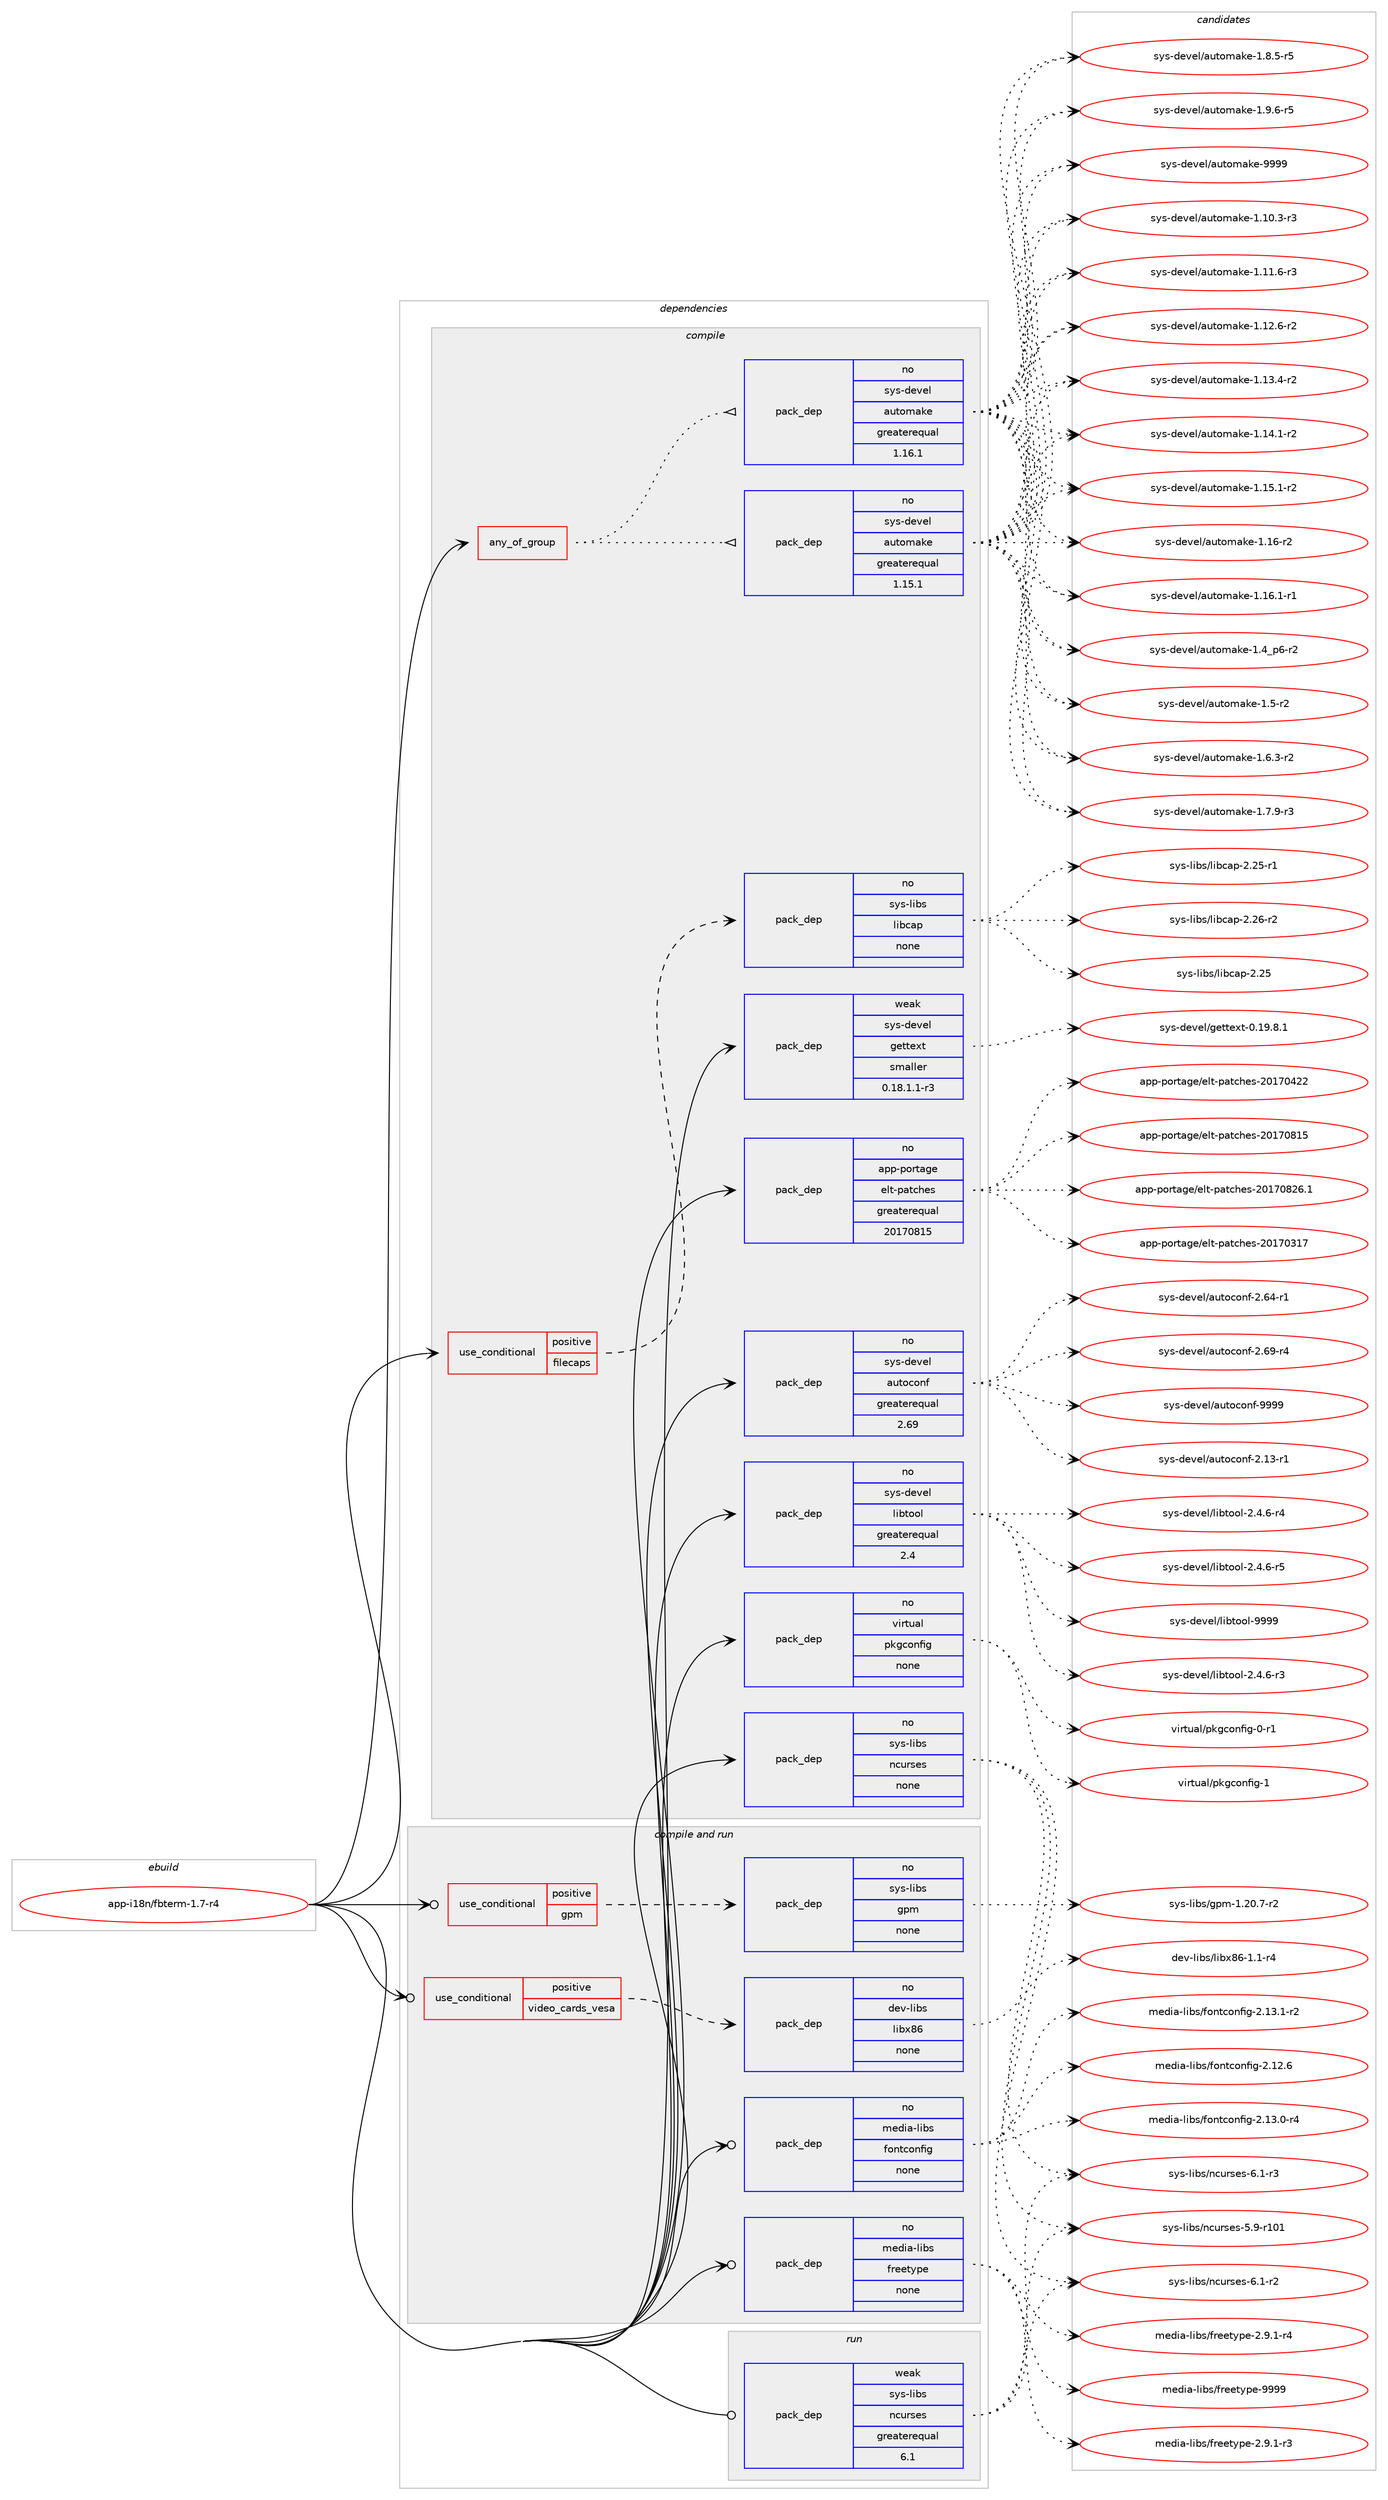 digraph prolog {

# *************
# Graph options
# *************

newrank=true;
concentrate=true;
compound=true;
graph [rankdir=LR,fontname=Helvetica,fontsize=10,ranksep=1.5];#, ranksep=2.5, nodesep=0.2];
edge  [arrowhead=vee];
node  [fontname=Helvetica,fontsize=10];

# **********
# The ebuild
# **********

subgraph cluster_leftcol {
color=gray;
rank=same;
label=<<i>ebuild</i>>;
id [label="app-i18n/fbterm-1.7-r4", color=red, width=4, href="../app-i18n/fbterm-1.7-r4.svg"];
}

# ****************
# The dependencies
# ****************

subgraph cluster_midcol {
color=gray;
label=<<i>dependencies</i>>;
subgraph cluster_compile {
fillcolor="#eeeeee";
style=filled;
label=<<i>compile</i>>;
subgraph any19559 {
dependency1294383 [label=<<TABLE BORDER="0" CELLBORDER="1" CELLSPACING="0" CELLPADDING="4"><TR><TD CELLPADDING="10">any_of_group</TD></TR></TABLE>>, shape=none, color=red];subgraph pack921818 {
dependency1294384 [label=<<TABLE BORDER="0" CELLBORDER="1" CELLSPACING="0" CELLPADDING="4" WIDTH="220"><TR><TD ROWSPAN="6" CELLPADDING="30">pack_dep</TD></TR><TR><TD WIDTH="110">no</TD></TR><TR><TD>sys-devel</TD></TR><TR><TD>automake</TD></TR><TR><TD>greaterequal</TD></TR><TR><TD>1.16.1</TD></TR></TABLE>>, shape=none, color=blue];
}
dependency1294383:e -> dependency1294384:w [weight=20,style="dotted",arrowhead="oinv"];
subgraph pack921819 {
dependency1294385 [label=<<TABLE BORDER="0" CELLBORDER="1" CELLSPACING="0" CELLPADDING="4" WIDTH="220"><TR><TD ROWSPAN="6" CELLPADDING="30">pack_dep</TD></TR><TR><TD WIDTH="110">no</TD></TR><TR><TD>sys-devel</TD></TR><TR><TD>automake</TD></TR><TR><TD>greaterequal</TD></TR><TR><TD>1.15.1</TD></TR></TABLE>>, shape=none, color=blue];
}
dependency1294383:e -> dependency1294385:w [weight=20,style="dotted",arrowhead="oinv"];
}
id:e -> dependency1294383:w [weight=20,style="solid",arrowhead="vee"];
subgraph cond352468 {
dependency1294386 [label=<<TABLE BORDER="0" CELLBORDER="1" CELLSPACING="0" CELLPADDING="4"><TR><TD ROWSPAN="3" CELLPADDING="10">use_conditional</TD></TR><TR><TD>positive</TD></TR><TR><TD>filecaps</TD></TR></TABLE>>, shape=none, color=red];
subgraph pack921820 {
dependency1294387 [label=<<TABLE BORDER="0" CELLBORDER="1" CELLSPACING="0" CELLPADDING="4" WIDTH="220"><TR><TD ROWSPAN="6" CELLPADDING="30">pack_dep</TD></TR><TR><TD WIDTH="110">no</TD></TR><TR><TD>sys-libs</TD></TR><TR><TD>libcap</TD></TR><TR><TD>none</TD></TR><TR><TD></TD></TR></TABLE>>, shape=none, color=blue];
}
dependency1294386:e -> dependency1294387:w [weight=20,style="dashed",arrowhead="vee"];
}
id:e -> dependency1294386:w [weight=20,style="solid",arrowhead="vee"];
subgraph pack921821 {
dependency1294388 [label=<<TABLE BORDER="0" CELLBORDER="1" CELLSPACING="0" CELLPADDING="4" WIDTH="220"><TR><TD ROWSPAN="6" CELLPADDING="30">pack_dep</TD></TR><TR><TD WIDTH="110">no</TD></TR><TR><TD>app-portage</TD></TR><TR><TD>elt-patches</TD></TR><TR><TD>greaterequal</TD></TR><TR><TD>20170815</TD></TR></TABLE>>, shape=none, color=blue];
}
id:e -> dependency1294388:w [weight=20,style="solid",arrowhead="vee"];
subgraph pack921822 {
dependency1294389 [label=<<TABLE BORDER="0" CELLBORDER="1" CELLSPACING="0" CELLPADDING="4" WIDTH="220"><TR><TD ROWSPAN="6" CELLPADDING="30">pack_dep</TD></TR><TR><TD WIDTH="110">no</TD></TR><TR><TD>sys-devel</TD></TR><TR><TD>autoconf</TD></TR><TR><TD>greaterequal</TD></TR><TR><TD>2.69</TD></TR></TABLE>>, shape=none, color=blue];
}
id:e -> dependency1294389:w [weight=20,style="solid",arrowhead="vee"];
subgraph pack921823 {
dependency1294390 [label=<<TABLE BORDER="0" CELLBORDER="1" CELLSPACING="0" CELLPADDING="4" WIDTH="220"><TR><TD ROWSPAN="6" CELLPADDING="30">pack_dep</TD></TR><TR><TD WIDTH="110">no</TD></TR><TR><TD>sys-devel</TD></TR><TR><TD>libtool</TD></TR><TR><TD>greaterequal</TD></TR><TR><TD>2.4</TD></TR></TABLE>>, shape=none, color=blue];
}
id:e -> dependency1294390:w [weight=20,style="solid",arrowhead="vee"];
subgraph pack921824 {
dependency1294391 [label=<<TABLE BORDER="0" CELLBORDER="1" CELLSPACING="0" CELLPADDING="4" WIDTH="220"><TR><TD ROWSPAN="6" CELLPADDING="30">pack_dep</TD></TR><TR><TD WIDTH="110">no</TD></TR><TR><TD>sys-libs</TD></TR><TR><TD>ncurses</TD></TR><TR><TD>none</TD></TR><TR><TD></TD></TR></TABLE>>, shape=none, color=blue];
}
id:e -> dependency1294391:w [weight=20,style="solid",arrowhead="vee"];
subgraph pack921825 {
dependency1294392 [label=<<TABLE BORDER="0" CELLBORDER="1" CELLSPACING="0" CELLPADDING="4" WIDTH="220"><TR><TD ROWSPAN="6" CELLPADDING="30">pack_dep</TD></TR><TR><TD WIDTH="110">no</TD></TR><TR><TD>virtual</TD></TR><TR><TD>pkgconfig</TD></TR><TR><TD>none</TD></TR><TR><TD></TD></TR></TABLE>>, shape=none, color=blue];
}
id:e -> dependency1294392:w [weight=20,style="solid",arrowhead="vee"];
subgraph pack921826 {
dependency1294393 [label=<<TABLE BORDER="0" CELLBORDER="1" CELLSPACING="0" CELLPADDING="4" WIDTH="220"><TR><TD ROWSPAN="6" CELLPADDING="30">pack_dep</TD></TR><TR><TD WIDTH="110">weak</TD></TR><TR><TD>sys-devel</TD></TR><TR><TD>gettext</TD></TR><TR><TD>smaller</TD></TR><TR><TD>0.18.1.1-r3</TD></TR></TABLE>>, shape=none, color=blue];
}
id:e -> dependency1294393:w [weight=20,style="solid",arrowhead="vee"];
}
subgraph cluster_compileandrun {
fillcolor="#eeeeee";
style=filled;
label=<<i>compile and run</i>>;
subgraph cond352469 {
dependency1294394 [label=<<TABLE BORDER="0" CELLBORDER="1" CELLSPACING="0" CELLPADDING="4"><TR><TD ROWSPAN="3" CELLPADDING="10">use_conditional</TD></TR><TR><TD>positive</TD></TR><TR><TD>gpm</TD></TR></TABLE>>, shape=none, color=red];
subgraph pack921827 {
dependency1294395 [label=<<TABLE BORDER="0" CELLBORDER="1" CELLSPACING="0" CELLPADDING="4" WIDTH="220"><TR><TD ROWSPAN="6" CELLPADDING="30">pack_dep</TD></TR><TR><TD WIDTH="110">no</TD></TR><TR><TD>sys-libs</TD></TR><TR><TD>gpm</TD></TR><TR><TD>none</TD></TR><TR><TD></TD></TR></TABLE>>, shape=none, color=blue];
}
dependency1294394:e -> dependency1294395:w [weight=20,style="dashed",arrowhead="vee"];
}
id:e -> dependency1294394:w [weight=20,style="solid",arrowhead="odotvee"];
subgraph cond352470 {
dependency1294396 [label=<<TABLE BORDER="0" CELLBORDER="1" CELLSPACING="0" CELLPADDING="4"><TR><TD ROWSPAN="3" CELLPADDING="10">use_conditional</TD></TR><TR><TD>positive</TD></TR><TR><TD>video_cards_vesa</TD></TR></TABLE>>, shape=none, color=red];
subgraph pack921828 {
dependency1294397 [label=<<TABLE BORDER="0" CELLBORDER="1" CELLSPACING="0" CELLPADDING="4" WIDTH="220"><TR><TD ROWSPAN="6" CELLPADDING="30">pack_dep</TD></TR><TR><TD WIDTH="110">no</TD></TR><TR><TD>dev-libs</TD></TR><TR><TD>libx86</TD></TR><TR><TD>none</TD></TR><TR><TD></TD></TR></TABLE>>, shape=none, color=blue];
}
dependency1294396:e -> dependency1294397:w [weight=20,style="dashed",arrowhead="vee"];
}
id:e -> dependency1294396:w [weight=20,style="solid",arrowhead="odotvee"];
subgraph pack921829 {
dependency1294398 [label=<<TABLE BORDER="0" CELLBORDER="1" CELLSPACING="0" CELLPADDING="4" WIDTH="220"><TR><TD ROWSPAN="6" CELLPADDING="30">pack_dep</TD></TR><TR><TD WIDTH="110">no</TD></TR><TR><TD>media-libs</TD></TR><TR><TD>fontconfig</TD></TR><TR><TD>none</TD></TR><TR><TD></TD></TR></TABLE>>, shape=none, color=blue];
}
id:e -> dependency1294398:w [weight=20,style="solid",arrowhead="odotvee"];
subgraph pack921830 {
dependency1294399 [label=<<TABLE BORDER="0" CELLBORDER="1" CELLSPACING="0" CELLPADDING="4" WIDTH="220"><TR><TD ROWSPAN="6" CELLPADDING="30">pack_dep</TD></TR><TR><TD WIDTH="110">no</TD></TR><TR><TD>media-libs</TD></TR><TR><TD>freetype</TD></TR><TR><TD>none</TD></TR><TR><TD></TD></TR></TABLE>>, shape=none, color=blue];
}
id:e -> dependency1294399:w [weight=20,style="solid",arrowhead="odotvee"];
}
subgraph cluster_run {
fillcolor="#eeeeee";
style=filled;
label=<<i>run</i>>;
subgraph pack921831 {
dependency1294400 [label=<<TABLE BORDER="0" CELLBORDER="1" CELLSPACING="0" CELLPADDING="4" WIDTH="220"><TR><TD ROWSPAN="6" CELLPADDING="30">pack_dep</TD></TR><TR><TD WIDTH="110">weak</TD></TR><TR><TD>sys-libs</TD></TR><TR><TD>ncurses</TD></TR><TR><TD>greaterequal</TD></TR><TR><TD>6.1</TD></TR></TABLE>>, shape=none, color=blue];
}
id:e -> dependency1294400:w [weight=20,style="solid",arrowhead="odot"];
}
}

# **************
# The candidates
# **************

subgraph cluster_choices {
rank=same;
color=gray;
label=<<i>candidates</i>>;

subgraph choice921818 {
color=black;
nodesep=1;
choice11512111545100101118101108479711711611110997107101454946494846514511451 [label="sys-devel/automake-1.10.3-r3", color=red, width=4,href="../sys-devel/automake-1.10.3-r3.svg"];
choice11512111545100101118101108479711711611110997107101454946494946544511451 [label="sys-devel/automake-1.11.6-r3", color=red, width=4,href="../sys-devel/automake-1.11.6-r3.svg"];
choice11512111545100101118101108479711711611110997107101454946495046544511450 [label="sys-devel/automake-1.12.6-r2", color=red, width=4,href="../sys-devel/automake-1.12.6-r2.svg"];
choice11512111545100101118101108479711711611110997107101454946495146524511450 [label="sys-devel/automake-1.13.4-r2", color=red, width=4,href="../sys-devel/automake-1.13.4-r2.svg"];
choice11512111545100101118101108479711711611110997107101454946495246494511450 [label="sys-devel/automake-1.14.1-r2", color=red, width=4,href="../sys-devel/automake-1.14.1-r2.svg"];
choice11512111545100101118101108479711711611110997107101454946495346494511450 [label="sys-devel/automake-1.15.1-r2", color=red, width=4,href="../sys-devel/automake-1.15.1-r2.svg"];
choice1151211154510010111810110847971171161111099710710145494649544511450 [label="sys-devel/automake-1.16-r2", color=red, width=4,href="../sys-devel/automake-1.16-r2.svg"];
choice11512111545100101118101108479711711611110997107101454946495446494511449 [label="sys-devel/automake-1.16.1-r1", color=red, width=4,href="../sys-devel/automake-1.16.1-r1.svg"];
choice115121115451001011181011084797117116111109971071014549465295112544511450 [label="sys-devel/automake-1.4_p6-r2", color=red, width=4,href="../sys-devel/automake-1.4_p6-r2.svg"];
choice11512111545100101118101108479711711611110997107101454946534511450 [label="sys-devel/automake-1.5-r2", color=red, width=4,href="../sys-devel/automake-1.5-r2.svg"];
choice115121115451001011181011084797117116111109971071014549465446514511450 [label="sys-devel/automake-1.6.3-r2", color=red, width=4,href="../sys-devel/automake-1.6.3-r2.svg"];
choice115121115451001011181011084797117116111109971071014549465546574511451 [label="sys-devel/automake-1.7.9-r3", color=red, width=4,href="../sys-devel/automake-1.7.9-r3.svg"];
choice115121115451001011181011084797117116111109971071014549465646534511453 [label="sys-devel/automake-1.8.5-r5", color=red, width=4,href="../sys-devel/automake-1.8.5-r5.svg"];
choice115121115451001011181011084797117116111109971071014549465746544511453 [label="sys-devel/automake-1.9.6-r5", color=red, width=4,href="../sys-devel/automake-1.9.6-r5.svg"];
choice115121115451001011181011084797117116111109971071014557575757 [label="sys-devel/automake-9999", color=red, width=4,href="../sys-devel/automake-9999.svg"];
dependency1294384:e -> choice11512111545100101118101108479711711611110997107101454946494846514511451:w [style=dotted,weight="100"];
dependency1294384:e -> choice11512111545100101118101108479711711611110997107101454946494946544511451:w [style=dotted,weight="100"];
dependency1294384:e -> choice11512111545100101118101108479711711611110997107101454946495046544511450:w [style=dotted,weight="100"];
dependency1294384:e -> choice11512111545100101118101108479711711611110997107101454946495146524511450:w [style=dotted,weight="100"];
dependency1294384:e -> choice11512111545100101118101108479711711611110997107101454946495246494511450:w [style=dotted,weight="100"];
dependency1294384:e -> choice11512111545100101118101108479711711611110997107101454946495346494511450:w [style=dotted,weight="100"];
dependency1294384:e -> choice1151211154510010111810110847971171161111099710710145494649544511450:w [style=dotted,weight="100"];
dependency1294384:e -> choice11512111545100101118101108479711711611110997107101454946495446494511449:w [style=dotted,weight="100"];
dependency1294384:e -> choice115121115451001011181011084797117116111109971071014549465295112544511450:w [style=dotted,weight="100"];
dependency1294384:e -> choice11512111545100101118101108479711711611110997107101454946534511450:w [style=dotted,weight="100"];
dependency1294384:e -> choice115121115451001011181011084797117116111109971071014549465446514511450:w [style=dotted,weight="100"];
dependency1294384:e -> choice115121115451001011181011084797117116111109971071014549465546574511451:w [style=dotted,weight="100"];
dependency1294384:e -> choice115121115451001011181011084797117116111109971071014549465646534511453:w [style=dotted,weight="100"];
dependency1294384:e -> choice115121115451001011181011084797117116111109971071014549465746544511453:w [style=dotted,weight="100"];
dependency1294384:e -> choice115121115451001011181011084797117116111109971071014557575757:w [style=dotted,weight="100"];
}
subgraph choice921819 {
color=black;
nodesep=1;
choice11512111545100101118101108479711711611110997107101454946494846514511451 [label="sys-devel/automake-1.10.3-r3", color=red, width=4,href="../sys-devel/automake-1.10.3-r3.svg"];
choice11512111545100101118101108479711711611110997107101454946494946544511451 [label="sys-devel/automake-1.11.6-r3", color=red, width=4,href="../sys-devel/automake-1.11.6-r3.svg"];
choice11512111545100101118101108479711711611110997107101454946495046544511450 [label="sys-devel/automake-1.12.6-r2", color=red, width=4,href="../sys-devel/automake-1.12.6-r2.svg"];
choice11512111545100101118101108479711711611110997107101454946495146524511450 [label="sys-devel/automake-1.13.4-r2", color=red, width=4,href="../sys-devel/automake-1.13.4-r2.svg"];
choice11512111545100101118101108479711711611110997107101454946495246494511450 [label="sys-devel/automake-1.14.1-r2", color=red, width=4,href="../sys-devel/automake-1.14.1-r2.svg"];
choice11512111545100101118101108479711711611110997107101454946495346494511450 [label="sys-devel/automake-1.15.1-r2", color=red, width=4,href="../sys-devel/automake-1.15.1-r2.svg"];
choice1151211154510010111810110847971171161111099710710145494649544511450 [label="sys-devel/automake-1.16-r2", color=red, width=4,href="../sys-devel/automake-1.16-r2.svg"];
choice11512111545100101118101108479711711611110997107101454946495446494511449 [label="sys-devel/automake-1.16.1-r1", color=red, width=4,href="../sys-devel/automake-1.16.1-r1.svg"];
choice115121115451001011181011084797117116111109971071014549465295112544511450 [label="sys-devel/automake-1.4_p6-r2", color=red, width=4,href="../sys-devel/automake-1.4_p6-r2.svg"];
choice11512111545100101118101108479711711611110997107101454946534511450 [label="sys-devel/automake-1.5-r2", color=red, width=4,href="../sys-devel/automake-1.5-r2.svg"];
choice115121115451001011181011084797117116111109971071014549465446514511450 [label="sys-devel/automake-1.6.3-r2", color=red, width=4,href="../sys-devel/automake-1.6.3-r2.svg"];
choice115121115451001011181011084797117116111109971071014549465546574511451 [label="sys-devel/automake-1.7.9-r3", color=red, width=4,href="../sys-devel/automake-1.7.9-r3.svg"];
choice115121115451001011181011084797117116111109971071014549465646534511453 [label="sys-devel/automake-1.8.5-r5", color=red, width=4,href="../sys-devel/automake-1.8.5-r5.svg"];
choice115121115451001011181011084797117116111109971071014549465746544511453 [label="sys-devel/automake-1.9.6-r5", color=red, width=4,href="../sys-devel/automake-1.9.6-r5.svg"];
choice115121115451001011181011084797117116111109971071014557575757 [label="sys-devel/automake-9999", color=red, width=4,href="../sys-devel/automake-9999.svg"];
dependency1294385:e -> choice11512111545100101118101108479711711611110997107101454946494846514511451:w [style=dotted,weight="100"];
dependency1294385:e -> choice11512111545100101118101108479711711611110997107101454946494946544511451:w [style=dotted,weight="100"];
dependency1294385:e -> choice11512111545100101118101108479711711611110997107101454946495046544511450:w [style=dotted,weight="100"];
dependency1294385:e -> choice11512111545100101118101108479711711611110997107101454946495146524511450:w [style=dotted,weight="100"];
dependency1294385:e -> choice11512111545100101118101108479711711611110997107101454946495246494511450:w [style=dotted,weight="100"];
dependency1294385:e -> choice11512111545100101118101108479711711611110997107101454946495346494511450:w [style=dotted,weight="100"];
dependency1294385:e -> choice1151211154510010111810110847971171161111099710710145494649544511450:w [style=dotted,weight="100"];
dependency1294385:e -> choice11512111545100101118101108479711711611110997107101454946495446494511449:w [style=dotted,weight="100"];
dependency1294385:e -> choice115121115451001011181011084797117116111109971071014549465295112544511450:w [style=dotted,weight="100"];
dependency1294385:e -> choice11512111545100101118101108479711711611110997107101454946534511450:w [style=dotted,weight="100"];
dependency1294385:e -> choice115121115451001011181011084797117116111109971071014549465446514511450:w [style=dotted,weight="100"];
dependency1294385:e -> choice115121115451001011181011084797117116111109971071014549465546574511451:w [style=dotted,weight="100"];
dependency1294385:e -> choice115121115451001011181011084797117116111109971071014549465646534511453:w [style=dotted,weight="100"];
dependency1294385:e -> choice115121115451001011181011084797117116111109971071014549465746544511453:w [style=dotted,weight="100"];
dependency1294385:e -> choice115121115451001011181011084797117116111109971071014557575757:w [style=dotted,weight="100"];
}
subgraph choice921820 {
color=black;
nodesep=1;
choice1151211154510810598115471081059899971124550465053 [label="sys-libs/libcap-2.25", color=red, width=4,href="../sys-libs/libcap-2.25.svg"];
choice11512111545108105981154710810598999711245504650534511449 [label="sys-libs/libcap-2.25-r1", color=red, width=4,href="../sys-libs/libcap-2.25-r1.svg"];
choice11512111545108105981154710810598999711245504650544511450 [label="sys-libs/libcap-2.26-r2", color=red, width=4,href="../sys-libs/libcap-2.26-r2.svg"];
dependency1294387:e -> choice1151211154510810598115471081059899971124550465053:w [style=dotted,weight="100"];
dependency1294387:e -> choice11512111545108105981154710810598999711245504650534511449:w [style=dotted,weight="100"];
dependency1294387:e -> choice11512111545108105981154710810598999711245504650544511450:w [style=dotted,weight="100"];
}
subgraph choice921821 {
color=black;
nodesep=1;
choice97112112451121111141169710310147101108116451129711699104101115455048495548514955 [label="app-portage/elt-patches-20170317", color=red, width=4,href="../app-portage/elt-patches-20170317.svg"];
choice97112112451121111141169710310147101108116451129711699104101115455048495548525050 [label="app-portage/elt-patches-20170422", color=red, width=4,href="../app-portage/elt-patches-20170422.svg"];
choice97112112451121111141169710310147101108116451129711699104101115455048495548564953 [label="app-portage/elt-patches-20170815", color=red, width=4,href="../app-portage/elt-patches-20170815.svg"];
choice971121124511211111411697103101471011081164511297116991041011154550484955485650544649 [label="app-portage/elt-patches-20170826.1", color=red, width=4,href="../app-portage/elt-patches-20170826.1.svg"];
dependency1294388:e -> choice97112112451121111141169710310147101108116451129711699104101115455048495548514955:w [style=dotted,weight="100"];
dependency1294388:e -> choice97112112451121111141169710310147101108116451129711699104101115455048495548525050:w [style=dotted,weight="100"];
dependency1294388:e -> choice97112112451121111141169710310147101108116451129711699104101115455048495548564953:w [style=dotted,weight="100"];
dependency1294388:e -> choice971121124511211111411697103101471011081164511297116991041011154550484955485650544649:w [style=dotted,weight="100"];
}
subgraph choice921822 {
color=black;
nodesep=1;
choice1151211154510010111810110847971171161119911111010245504649514511449 [label="sys-devel/autoconf-2.13-r1", color=red, width=4,href="../sys-devel/autoconf-2.13-r1.svg"];
choice1151211154510010111810110847971171161119911111010245504654524511449 [label="sys-devel/autoconf-2.64-r1", color=red, width=4,href="../sys-devel/autoconf-2.64-r1.svg"];
choice1151211154510010111810110847971171161119911111010245504654574511452 [label="sys-devel/autoconf-2.69-r4", color=red, width=4,href="../sys-devel/autoconf-2.69-r4.svg"];
choice115121115451001011181011084797117116111991111101024557575757 [label="sys-devel/autoconf-9999", color=red, width=4,href="../sys-devel/autoconf-9999.svg"];
dependency1294389:e -> choice1151211154510010111810110847971171161119911111010245504649514511449:w [style=dotted,weight="100"];
dependency1294389:e -> choice1151211154510010111810110847971171161119911111010245504654524511449:w [style=dotted,weight="100"];
dependency1294389:e -> choice1151211154510010111810110847971171161119911111010245504654574511452:w [style=dotted,weight="100"];
dependency1294389:e -> choice115121115451001011181011084797117116111991111101024557575757:w [style=dotted,weight="100"];
}
subgraph choice921823 {
color=black;
nodesep=1;
choice1151211154510010111810110847108105981161111111084550465246544511451 [label="sys-devel/libtool-2.4.6-r3", color=red, width=4,href="../sys-devel/libtool-2.4.6-r3.svg"];
choice1151211154510010111810110847108105981161111111084550465246544511452 [label="sys-devel/libtool-2.4.6-r4", color=red, width=4,href="../sys-devel/libtool-2.4.6-r4.svg"];
choice1151211154510010111810110847108105981161111111084550465246544511453 [label="sys-devel/libtool-2.4.6-r5", color=red, width=4,href="../sys-devel/libtool-2.4.6-r5.svg"];
choice1151211154510010111810110847108105981161111111084557575757 [label="sys-devel/libtool-9999", color=red, width=4,href="../sys-devel/libtool-9999.svg"];
dependency1294390:e -> choice1151211154510010111810110847108105981161111111084550465246544511451:w [style=dotted,weight="100"];
dependency1294390:e -> choice1151211154510010111810110847108105981161111111084550465246544511452:w [style=dotted,weight="100"];
dependency1294390:e -> choice1151211154510010111810110847108105981161111111084550465246544511453:w [style=dotted,weight="100"];
dependency1294390:e -> choice1151211154510010111810110847108105981161111111084557575757:w [style=dotted,weight="100"];
}
subgraph choice921824 {
color=black;
nodesep=1;
choice115121115451081059811547110991171141151011154553465745114494849 [label="sys-libs/ncurses-5.9-r101", color=red, width=4,href="../sys-libs/ncurses-5.9-r101.svg"];
choice11512111545108105981154711099117114115101115455446494511450 [label="sys-libs/ncurses-6.1-r2", color=red, width=4,href="../sys-libs/ncurses-6.1-r2.svg"];
choice11512111545108105981154711099117114115101115455446494511451 [label="sys-libs/ncurses-6.1-r3", color=red, width=4,href="../sys-libs/ncurses-6.1-r3.svg"];
dependency1294391:e -> choice115121115451081059811547110991171141151011154553465745114494849:w [style=dotted,weight="100"];
dependency1294391:e -> choice11512111545108105981154711099117114115101115455446494511450:w [style=dotted,weight="100"];
dependency1294391:e -> choice11512111545108105981154711099117114115101115455446494511451:w [style=dotted,weight="100"];
}
subgraph choice921825 {
color=black;
nodesep=1;
choice11810511411611797108471121071039911111010210510345484511449 [label="virtual/pkgconfig-0-r1", color=red, width=4,href="../virtual/pkgconfig-0-r1.svg"];
choice1181051141161179710847112107103991111101021051034549 [label="virtual/pkgconfig-1", color=red, width=4,href="../virtual/pkgconfig-1.svg"];
dependency1294392:e -> choice11810511411611797108471121071039911111010210510345484511449:w [style=dotted,weight="100"];
dependency1294392:e -> choice1181051141161179710847112107103991111101021051034549:w [style=dotted,weight="100"];
}
subgraph choice921826 {
color=black;
nodesep=1;
choice1151211154510010111810110847103101116116101120116454846495746564649 [label="sys-devel/gettext-0.19.8.1", color=red, width=4,href="../sys-devel/gettext-0.19.8.1.svg"];
dependency1294393:e -> choice1151211154510010111810110847103101116116101120116454846495746564649:w [style=dotted,weight="100"];
}
subgraph choice921827 {
color=black;
nodesep=1;
choice115121115451081059811547103112109454946504846554511450 [label="sys-libs/gpm-1.20.7-r2", color=red, width=4,href="../sys-libs/gpm-1.20.7-r2.svg"];
dependency1294395:e -> choice115121115451081059811547103112109454946504846554511450:w [style=dotted,weight="100"];
}
subgraph choice921828 {
color=black;
nodesep=1;
choice100101118451081059811547108105981205654454946494511452 [label="dev-libs/libx86-1.1-r4", color=red, width=4,href="../dev-libs/libx86-1.1-r4.svg"];
dependency1294397:e -> choice100101118451081059811547108105981205654454946494511452:w [style=dotted,weight="100"];
}
subgraph choice921829 {
color=black;
nodesep=1;
choice109101100105974510810598115471021111101169911111010210510345504649504654 [label="media-libs/fontconfig-2.12.6", color=red, width=4,href="../media-libs/fontconfig-2.12.6.svg"];
choice1091011001059745108105981154710211111011699111110102105103455046495146484511452 [label="media-libs/fontconfig-2.13.0-r4", color=red, width=4,href="../media-libs/fontconfig-2.13.0-r4.svg"];
choice1091011001059745108105981154710211111011699111110102105103455046495146494511450 [label="media-libs/fontconfig-2.13.1-r2", color=red, width=4,href="../media-libs/fontconfig-2.13.1-r2.svg"];
dependency1294398:e -> choice109101100105974510810598115471021111101169911111010210510345504649504654:w [style=dotted,weight="100"];
dependency1294398:e -> choice1091011001059745108105981154710211111011699111110102105103455046495146484511452:w [style=dotted,weight="100"];
dependency1294398:e -> choice1091011001059745108105981154710211111011699111110102105103455046495146494511450:w [style=dotted,weight="100"];
}
subgraph choice921830 {
color=black;
nodesep=1;
choice109101100105974510810598115471021141011011161211121014550465746494511451 [label="media-libs/freetype-2.9.1-r3", color=red, width=4,href="../media-libs/freetype-2.9.1-r3.svg"];
choice109101100105974510810598115471021141011011161211121014550465746494511452 [label="media-libs/freetype-2.9.1-r4", color=red, width=4,href="../media-libs/freetype-2.9.1-r4.svg"];
choice109101100105974510810598115471021141011011161211121014557575757 [label="media-libs/freetype-9999", color=red, width=4,href="../media-libs/freetype-9999.svg"];
dependency1294399:e -> choice109101100105974510810598115471021141011011161211121014550465746494511451:w [style=dotted,weight="100"];
dependency1294399:e -> choice109101100105974510810598115471021141011011161211121014550465746494511452:w [style=dotted,weight="100"];
dependency1294399:e -> choice109101100105974510810598115471021141011011161211121014557575757:w [style=dotted,weight="100"];
}
subgraph choice921831 {
color=black;
nodesep=1;
choice115121115451081059811547110991171141151011154553465745114494849 [label="sys-libs/ncurses-5.9-r101", color=red, width=4,href="../sys-libs/ncurses-5.9-r101.svg"];
choice11512111545108105981154711099117114115101115455446494511450 [label="sys-libs/ncurses-6.1-r2", color=red, width=4,href="../sys-libs/ncurses-6.1-r2.svg"];
choice11512111545108105981154711099117114115101115455446494511451 [label="sys-libs/ncurses-6.1-r3", color=red, width=4,href="../sys-libs/ncurses-6.1-r3.svg"];
dependency1294400:e -> choice115121115451081059811547110991171141151011154553465745114494849:w [style=dotted,weight="100"];
dependency1294400:e -> choice11512111545108105981154711099117114115101115455446494511450:w [style=dotted,weight="100"];
dependency1294400:e -> choice11512111545108105981154711099117114115101115455446494511451:w [style=dotted,weight="100"];
}
}

}
